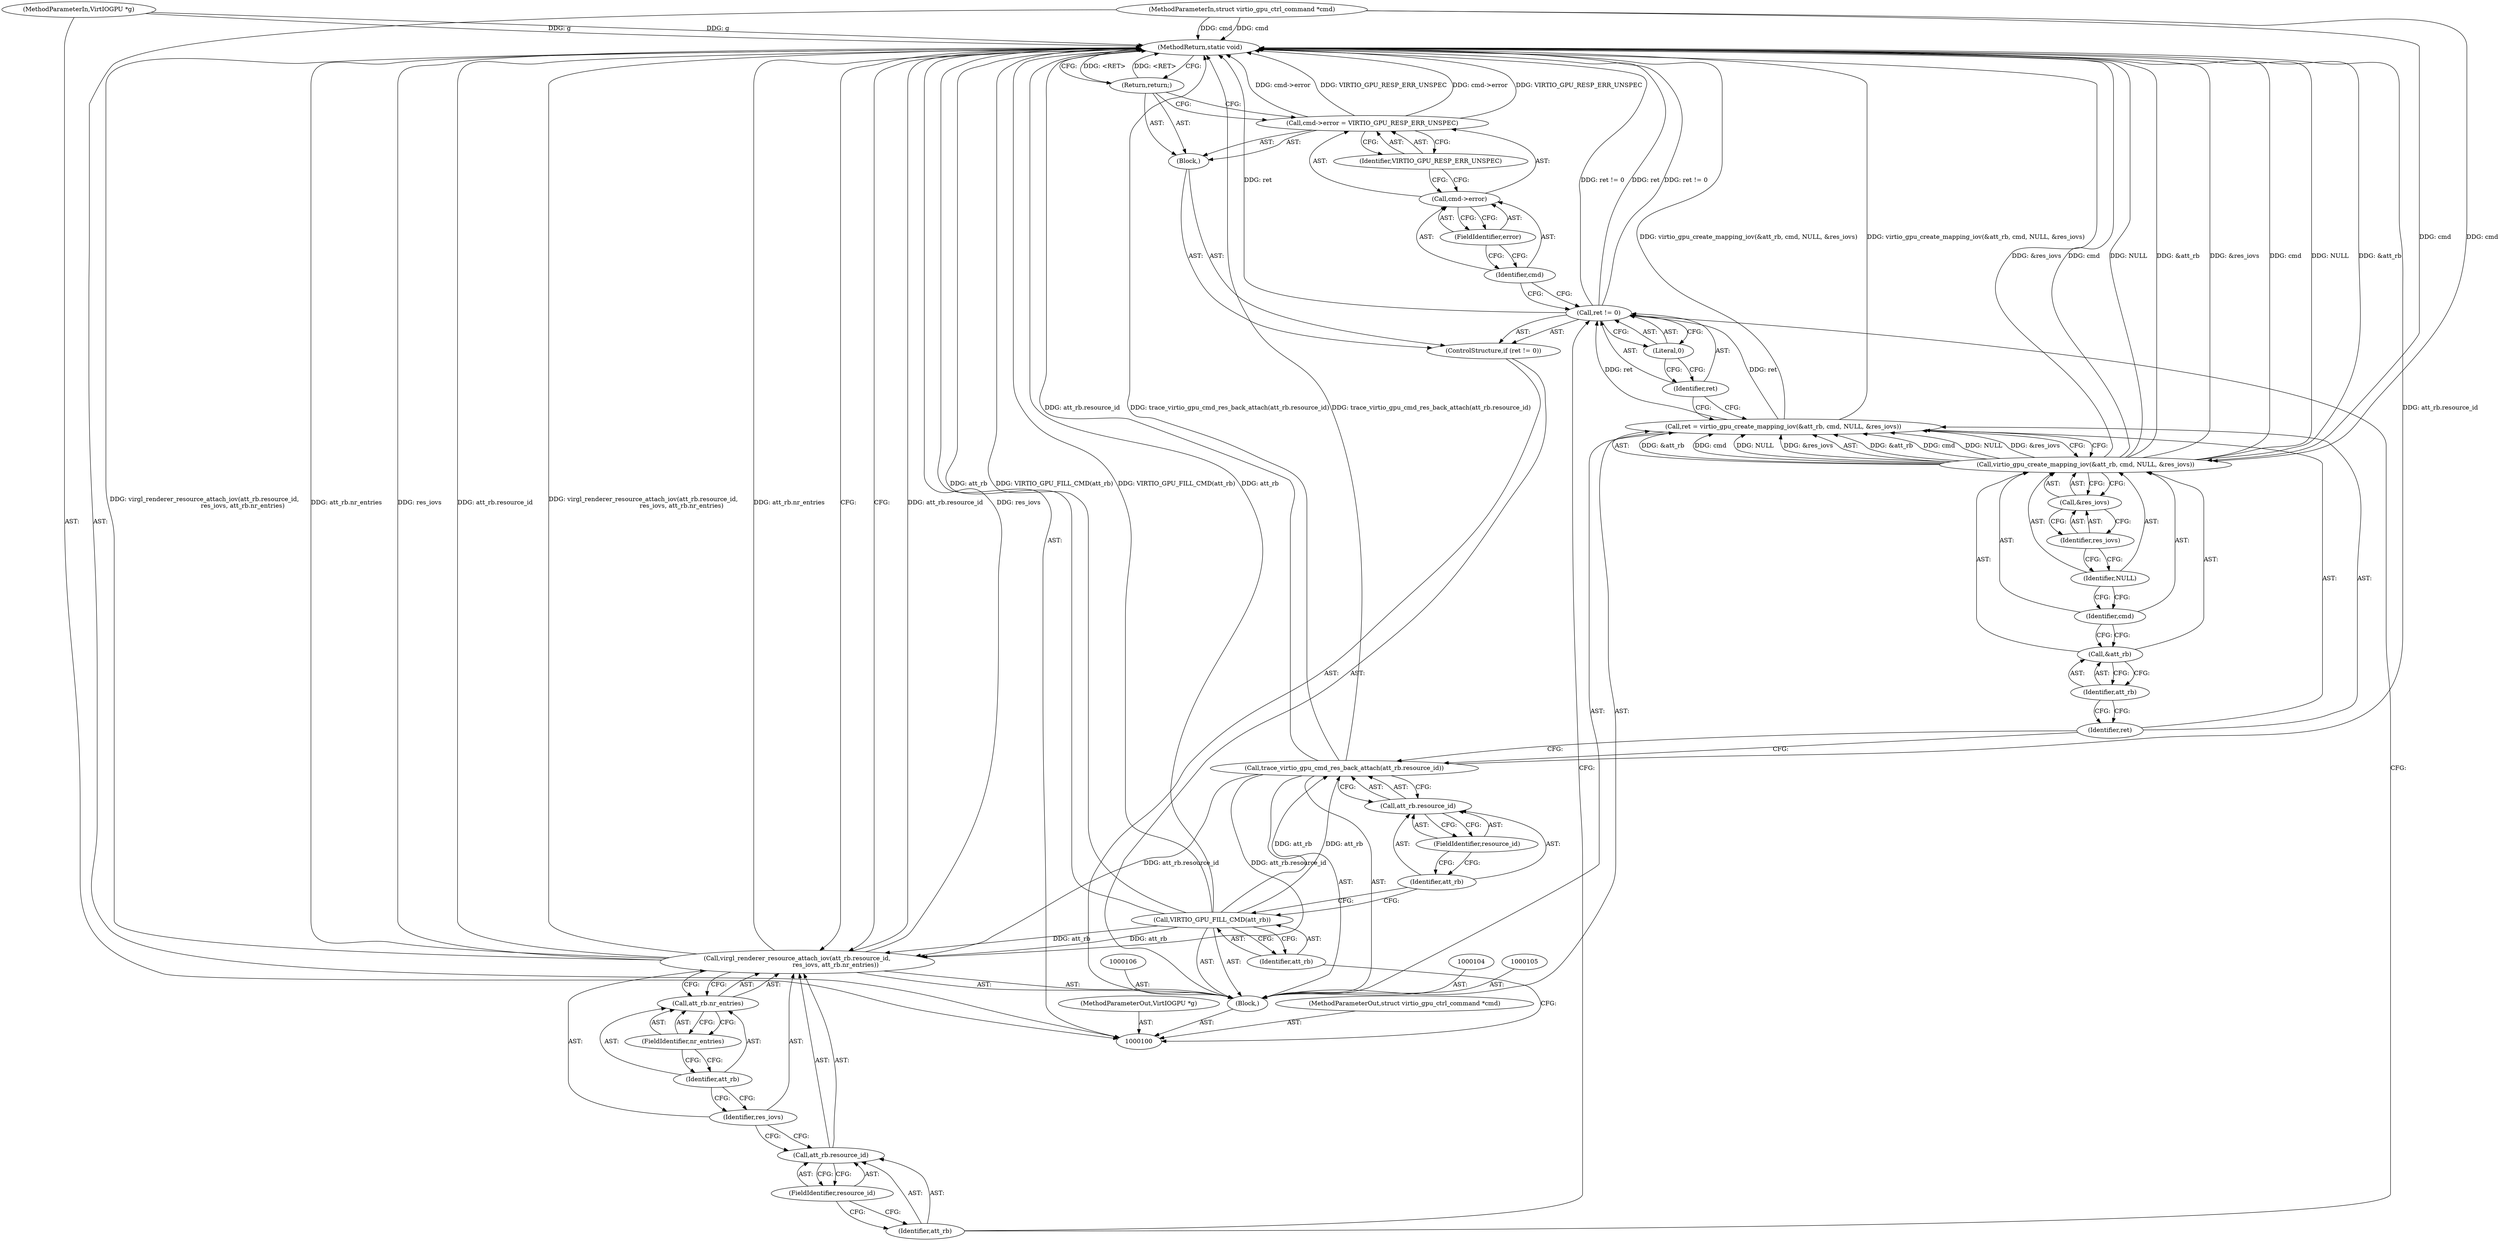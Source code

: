 digraph "1_qemu_33243031dad02d161225ba99d782616da133f689" {
"1000141" [label="(MethodReturn,static void)"];
"1000101" [label="(MethodParameterIn,VirtIOGPU *g)"];
"1000196" [label="(MethodParameterOut,VirtIOGPU *g)"];
"1000115" [label="(Call,virtio_gpu_create_mapping_iov(&att_rb, cmd, NULL, &res_iovs))"];
"1000113" [label="(Call,ret = virtio_gpu_create_mapping_iov(&att_rb, cmd, NULL, &res_iovs))"];
"1000114" [label="(Identifier,ret)"];
"1000116" [label="(Call,&att_rb)"];
"1000117" [label="(Identifier,att_rb)"];
"1000118" [label="(Identifier,cmd)"];
"1000119" [label="(Identifier,NULL)"];
"1000120" [label="(Call,&res_iovs)"];
"1000121" [label="(Identifier,res_iovs)"];
"1000125" [label="(Literal,0)"];
"1000126" [label="(Block,)"];
"1000122" [label="(ControlStructure,if (ret != 0))"];
"1000123" [label="(Call,ret != 0)"];
"1000124" [label="(Identifier,ret)"];
"1000130" [label="(FieldIdentifier,error)"];
"1000131" [label="(Identifier,VIRTIO_GPU_RESP_ERR_UNSPEC)"];
"1000127" [label="(Call,cmd->error = VIRTIO_GPU_RESP_ERR_UNSPEC)"];
"1000128" [label="(Call,cmd->error)"];
"1000129" [label="(Identifier,cmd)"];
"1000132" [label="(Return,return;)"];
"1000134" [label="(Call,att_rb.resource_id)"];
"1000135" [label="(Identifier,att_rb)"];
"1000133" [label="(Call,virgl_renderer_resource_attach_iov(att_rb.resource_id,\n                                       res_iovs, att_rb.nr_entries))"];
"1000136" [label="(FieldIdentifier,resource_id)"];
"1000137" [label="(Identifier,res_iovs)"];
"1000138" [label="(Call,att_rb.nr_entries)"];
"1000139" [label="(Identifier,att_rb)"];
"1000140" [label="(FieldIdentifier,nr_entries)"];
"1000102" [label="(MethodParameterIn,struct virtio_gpu_ctrl_command *cmd)"];
"1000197" [label="(MethodParameterOut,struct virtio_gpu_ctrl_command *cmd)"];
"1000103" [label="(Block,)"];
"1000108" [label="(Identifier,att_rb)"];
"1000107" [label="(Call,VIRTIO_GPU_FILL_CMD(att_rb))"];
"1000109" [label="(Call,trace_virtio_gpu_cmd_res_back_attach(att_rb.resource_id))"];
"1000110" [label="(Call,att_rb.resource_id)"];
"1000111" [label="(Identifier,att_rb)"];
"1000112" [label="(FieldIdentifier,resource_id)"];
"1000141" -> "1000100"  [label="AST: "];
"1000141" -> "1000132"  [label="CFG: "];
"1000141" -> "1000133"  [label="CFG: "];
"1000132" -> "1000141"  [label="DDG: <RET>"];
"1000107" -> "1000141"  [label="DDG: att_rb"];
"1000107" -> "1000141"  [label="DDG: VIRTIO_GPU_FILL_CMD(att_rb)"];
"1000123" -> "1000141"  [label="DDG: ret != 0"];
"1000123" -> "1000141"  [label="DDG: ret"];
"1000133" -> "1000141"  [label="DDG: att_rb.resource_id"];
"1000133" -> "1000141"  [label="DDG: virgl_renderer_resource_attach_iov(att_rb.resource_id,\n                                       res_iovs, att_rb.nr_entries)"];
"1000133" -> "1000141"  [label="DDG: att_rb.nr_entries"];
"1000133" -> "1000141"  [label="DDG: res_iovs"];
"1000113" -> "1000141"  [label="DDG: virtio_gpu_create_mapping_iov(&att_rb, cmd, NULL, &res_iovs)"];
"1000115" -> "1000141"  [label="DDG: cmd"];
"1000115" -> "1000141"  [label="DDG: NULL"];
"1000115" -> "1000141"  [label="DDG: &att_rb"];
"1000115" -> "1000141"  [label="DDG: &res_iovs"];
"1000102" -> "1000141"  [label="DDG: cmd"];
"1000101" -> "1000141"  [label="DDG: g"];
"1000109" -> "1000141"  [label="DDG: att_rb.resource_id"];
"1000109" -> "1000141"  [label="DDG: trace_virtio_gpu_cmd_res_back_attach(att_rb.resource_id)"];
"1000127" -> "1000141"  [label="DDG: cmd->error"];
"1000127" -> "1000141"  [label="DDG: VIRTIO_GPU_RESP_ERR_UNSPEC"];
"1000101" -> "1000100"  [label="AST: "];
"1000101" -> "1000141"  [label="DDG: g"];
"1000196" -> "1000100"  [label="AST: "];
"1000115" -> "1000113"  [label="AST: "];
"1000115" -> "1000120"  [label="CFG: "];
"1000116" -> "1000115"  [label="AST: "];
"1000118" -> "1000115"  [label="AST: "];
"1000119" -> "1000115"  [label="AST: "];
"1000120" -> "1000115"  [label="AST: "];
"1000113" -> "1000115"  [label="CFG: "];
"1000115" -> "1000141"  [label="DDG: cmd"];
"1000115" -> "1000141"  [label="DDG: NULL"];
"1000115" -> "1000141"  [label="DDG: &att_rb"];
"1000115" -> "1000141"  [label="DDG: &res_iovs"];
"1000115" -> "1000113"  [label="DDG: &att_rb"];
"1000115" -> "1000113"  [label="DDG: cmd"];
"1000115" -> "1000113"  [label="DDG: NULL"];
"1000115" -> "1000113"  [label="DDG: &res_iovs"];
"1000102" -> "1000115"  [label="DDG: cmd"];
"1000113" -> "1000103"  [label="AST: "];
"1000113" -> "1000115"  [label="CFG: "];
"1000114" -> "1000113"  [label="AST: "];
"1000115" -> "1000113"  [label="AST: "];
"1000124" -> "1000113"  [label="CFG: "];
"1000113" -> "1000141"  [label="DDG: virtio_gpu_create_mapping_iov(&att_rb, cmd, NULL, &res_iovs)"];
"1000115" -> "1000113"  [label="DDG: &att_rb"];
"1000115" -> "1000113"  [label="DDG: cmd"];
"1000115" -> "1000113"  [label="DDG: NULL"];
"1000115" -> "1000113"  [label="DDG: &res_iovs"];
"1000113" -> "1000123"  [label="DDG: ret"];
"1000114" -> "1000113"  [label="AST: "];
"1000114" -> "1000109"  [label="CFG: "];
"1000117" -> "1000114"  [label="CFG: "];
"1000116" -> "1000115"  [label="AST: "];
"1000116" -> "1000117"  [label="CFG: "];
"1000117" -> "1000116"  [label="AST: "];
"1000118" -> "1000116"  [label="CFG: "];
"1000117" -> "1000116"  [label="AST: "];
"1000117" -> "1000114"  [label="CFG: "];
"1000116" -> "1000117"  [label="CFG: "];
"1000118" -> "1000115"  [label="AST: "];
"1000118" -> "1000116"  [label="CFG: "];
"1000119" -> "1000118"  [label="CFG: "];
"1000119" -> "1000115"  [label="AST: "];
"1000119" -> "1000118"  [label="CFG: "];
"1000121" -> "1000119"  [label="CFG: "];
"1000120" -> "1000115"  [label="AST: "];
"1000120" -> "1000121"  [label="CFG: "];
"1000121" -> "1000120"  [label="AST: "];
"1000115" -> "1000120"  [label="CFG: "];
"1000121" -> "1000120"  [label="AST: "];
"1000121" -> "1000119"  [label="CFG: "];
"1000120" -> "1000121"  [label="CFG: "];
"1000125" -> "1000123"  [label="AST: "];
"1000125" -> "1000124"  [label="CFG: "];
"1000123" -> "1000125"  [label="CFG: "];
"1000126" -> "1000122"  [label="AST: "];
"1000127" -> "1000126"  [label="AST: "];
"1000132" -> "1000126"  [label="AST: "];
"1000122" -> "1000103"  [label="AST: "];
"1000123" -> "1000122"  [label="AST: "];
"1000126" -> "1000122"  [label="AST: "];
"1000123" -> "1000122"  [label="AST: "];
"1000123" -> "1000125"  [label="CFG: "];
"1000124" -> "1000123"  [label="AST: "];
"1000125" -> "1000123"  [label="AST: "];
"1000129" -> "1000123"  [label="CFG: "];
"1000135" -> "1000123"  [label="CFG: "];
"1000123" -> "1000141"  [label="DDG: ret != 0"];
"1000123" -> "1000141"  [label="DDG: ret"];
"1000113" -> "1000123"  [label="DDG: ret"];
"1000124" -> "1000123"  [label="AST: "];
"1000124" -> "1000113"  [label="CFG: "];
"1000125" -> "1000124"  [label="CFG: "];
"1000130" -> "1000128"  [label="AST: "];
"1000130" -> "1000129"  [label="CFG: "];
"1000128" -> "1000130"  [label="CFG: "];
"1000131" -> "1000127"  [label="AST: "];
"1000131" -> "1000128"  [label="CFG: "];
"1000127" -> "1000131"  [label="CFG: "];
"1000127" -> "1000126"  [label="AST: "];
"1000127" -> "1000131"  [label="CFG: "];
"1000128" -> "1000127"  [label="AST: "];
"1000131" -> "1000127"  [label="AST: "];
"1000132" -> "1000127"  [label="CFG: "];
"1000127" -> "1000141"  [label="DDG: cmd->error"];
"1000127" -> "1000141"  [label="DDG: VIRTIO_GPU_RESP_ERR_UNSPEC"];
"1000128" -> "1000127"  [label="AST: "];
"1000128" -> "1000130"  [label="CFG: "];
"1000129" -> "1000128"  [label="AST: "];
"1000130" -> "1000128"  [label="AST: "];
"1000131" -> "1000128"  [label="CFG: "];
"1000129" -> "1000128"  [label="AST: "];
"1000129" -> "1000123"  [label="CFG: "];
"1000130" -> "1000129"  [label="CFG: "];
"1000132" -> "1000126"  [label="AST: "];
"1000132" -> "1000127"  [label="CFG: "];
"1000141" -> "1000132"  [label="CFG: "];
"1000132" -> "1000141"  [label="DDG: <RET>"];
"1000134" -> "1000133"  [label="AST: "];
"1000134" -> "1000136"  [label="CFG: "];
"1000135" -> "1000134"  [label="AST: "];
"1000136" -> "1000134"  [label="AST: "];
"1000137" -> "1000134"  [label="CFG: "];
"1000135" -> "1000134"  [label="AST: "];
"1000135" -> "1000123"  [label="CFG: "];
"1000136" -> "1000135"  [label="CFG: "];
"1000133" -> "1000103"  [label="AST: "];
"1000133" -> "1000138"  [label="CFG: "];
"1000134" -> "1000133"  [label="AST: "];
"1000137" -> "1000133"  [label="AST: "];
"1000138" -> "1000133"  [label="AST: "];
"1000141" -> "1000133"  [label="CFG: "];
"1000133" -> "1000141"  [label="DDG: att_rb.resource_id"];
"1000133" -> "1000141"  [label="DDG: virgl_renderer_resource_attach_iov(att_rb.resource_id,\n                                       res_iovs, att_rb.nr_entries)"];
"1000133" -> "1000141"  [label="DDG: att_rb.nr_entries"];
"1000133" -> "1000141"  [label="DDG: res_iovs"];
"1000107" -> "1000133"  [label="DDG: att_rb"];
"1000109" -> "1000133"  [label="DDG: att_rb.resource_id"];
"1000136" -> "1000134"  [label="AST: "];
"1000136" -> "1000135"  [label="CFG: "];
"1000134" -> "1000136"  [label="CFG: "];
"1000137" -> "1000133"  [label="AST: "];
"1000137" -> "1000134"  [label="CFG: "];
"1000139" -> "1000137"  [label="CFG: "];
"1000138" -> "1000133"  [label="AST: "];
"1000138" -> "1000140"  [label="CFG: "];
"1000139" -> "1000138"  [label="AST: "];
"1000140" -> "1000138"  [label="AST: "];
"1000133" -> "1000138"  [label="CFG: "];
"1000139" -> "1000138"  [label="AST: "];
"1000139" -> "1000137"  [label="CFG: "];
"1000140" -> "1000139"  [label="CFG: "];
"1000140" -> "1000138"  [label="AST: "];
"1000140" -> "1000139"  [label="CFG: "];
"1000138" -> "1000140"  [label="CFG: "];
"1000102" -> "1000100"  [label="AST: "];
"1000102" -> "1000141"  [label="DDG: cmd"];
"1000102" -> "1000115"  [label="DDG: cmd"];
"1000197" -> "1000100"  [label="AST: "];
"1000103" -> "1000100"  [label="AST: "];
"1000104" -> "1000103"  [label="AST: "];
"1000105" -> "1000103"  [label="AST: "];
"1000106" -> "1000103"  [label="AST: "];
"1000107" -> "1000103"  [label="AST: "];
"1000109" -> "1000103"  [label="AST: "];
"1000113" -> "1000103"  [label="AST: "];
"1000122" -> "1000103"  [label="AST: "];
"1000133" -> "1000103"  [label="AST: "];
"1000108" -> "1000107"  [label="AST: "];
"1000108" -> "1000100"  [label="CFG: "];
"1000107" -> "1000108"  [label="CFG: "];
"1000107" -> "1000103"  [label="AST: "];
"1000107" -> "1000108"  [label="CFG: "];
"1000108" -> "1000107"  [label="AST: "];
"1000111" -> "1000107"  [label="CFG: "];
"1000107" -> "1000141"  [label="DDG: att_rb"];
"1000107" -> "1000141"  [label="DDG: VIRTIO_GPU_FILL_CMD(att_rb)"];
"1000107" -> "1000109"  [label="DDG: att_rb"];
"1000107" -> "1000133"  [label="DDG: att_rb"];
"1000109" -> "1000103"  [label="AST: "];
"1000109" -> "1000110"  [label="CFG: "];
"1000110" -> "1000109"  [label="AST: "];
"1000114" -> "1000109"  [label="CFG: "];
"1000109" -> "1000141"  [label="DDG: att_rb.resource_id"];
"1000109" -> "1000141"  [label="DDG: trace_virtio_gpu_cmd_res_back_attach(att_rb.resource_id)"];
"1000107" -> "1000109"  [label="DDG: att_rb"];
"1000109" -> "1000133"  [label="DDG: att_rb.resource_id"];
"1000110" -> "1000109"  [label="AST: "];
"1000110" -> "1000112"  [label="CFG: "];
"1000111" -> "1000110"  [label="AST: "];
"1000112" -> "1000110"  [label="AST: "];
"1000109" -> "1000110"  [label="CFG: "];
"1000111" -> "1000110"  [label="AST: "];
"1000111" -> "1000107"  [label="CFG: "];
"1000112" -> "1000111"  [label="CFG: "];
"1000112" -> "1000110"  [label="AST: "];
"1000112" -> "1000111"  [label="CFG: "];
"1000110" -> "1000112"  [label="CFG: "];
}
